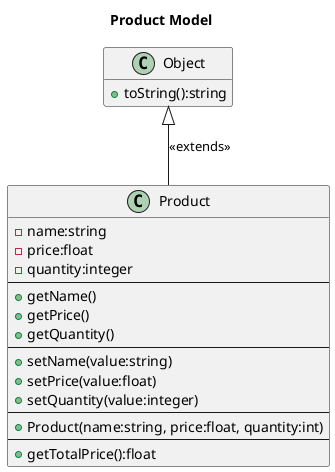 @startuml Class Diagram
Title Product Model
class Product{
    -name:string
    -price:float
    -quantity:integer
    --
    +getName()
    +getPrice()
    +getQuantity()
    --
    +setName(value:string)
    +setPrice(value:float)
    +setQuantity(value:integer)
    --
    +Product(name:string, price:float, quantity:int) 
    --
    +getTotalPrice():float
}

class Object{
    +toString():string
}

Product -up-|> Object: "<<extends>>"
hide empty members
@enduml